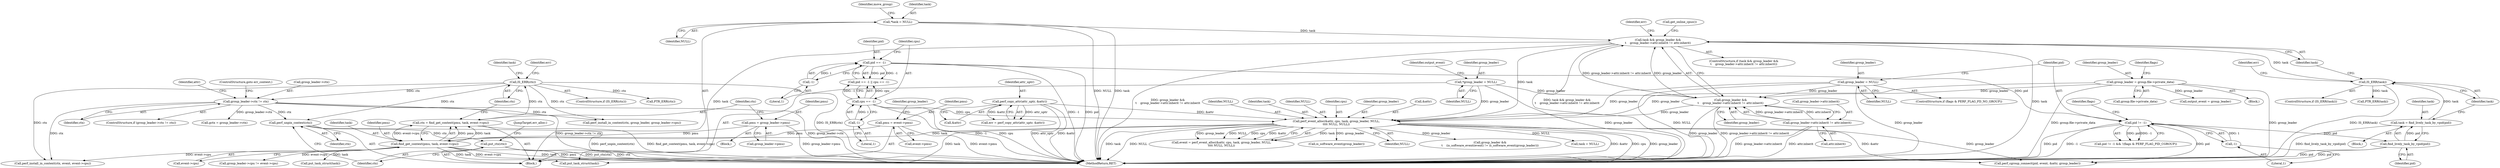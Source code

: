digraph "0_linux_f63a8daa5812afef4f06c962351687e1ff9ccb2b@pointer" {
"1000657" [label="(Call,perf_unpin_context(ctx))"];
"1000436" [label="(Call,IS_ERR(ctx))"];
"1000427" [label="(Call,ctx = find_get_context(pmu, task, event->cpu))"];
"1000429" [label="(Call,find_get_context(pmu, task, event->cpu))"];
"1000408" [label="(Call,pmu = group_leader->pmu)"];
"1000390" [label="(Call,pmu = event->pmu)"];
"1000333" [label="(Call,perf_event_alloc(&attr, cpu, task, group_leader, NULL,\n\t\t\t\t NULL, NULL))"];
"1000174" [label="(Call,perf_copy_attr(attr_uptr, &attr))"];
"1000226" [label="(Call,cpu == -1)"];
"1000228" [label="(Call,-1)"];
"1000311" [label="(Call,task && group_leader &&\n\t    group_leader->attr.inherit != attr.inherit)"];
"1000302" [label="(Call,IS_ERR(task))"];
"1000297" [label="(Call,task = find_lively_task_by_vpid(pid))"];
"1000299" [label="(Call,find_lively_task_by_vpid(pid))"];
"1000288" [label="(Call,pid != -1)"];
"1000222" [label="(Call,pid == -1)"];
"1000224" [label="(Call,-1)"];
"1000290" [label="(Call,-1)"];
"1000151" [label="(Call,*task = NULL)"];
"1000313" [label="(Call,group_leader &&\n\t    group_leader->attr.inherit != attr.inherit)"];
"1000283" [label="(Call,group_leader = NULL)"];
"1000131" [label="(Call,*group_leader = NULL)"];
"1000265" [label="(Call,group_leader = group.file->private_data)"];
"1000315" [label="(Call,group_leader->attr.inherit != attr.inherit)"];
"1000492" [label="(Call,group_leader->ctx != ctx)"];
"1000659" [label="(Call,put_ctx(ctx))"];
"1000174" [label="(Call,perf_copy_attr(attr_uptr, &attr))"];
"1000172" [label="(Call,err = perf_copy_attr(attr_uptr, &attr))"];
"1000265" [label="(Call,group_leader = group.file->private_data)"];
"1000339" [label="(Identifier,NULL)"];
"1000175" [label="(Identifier,attr_uptr)"];
"1000255" [label="(Block,)"];
"1000307" [label="(Call,PTR_ERR(task))"];
"1000290" [label="(Call,-1)"];
"1000436" [label="(Call,IS_ERR(ctx))"];
"1000326" [label="(Identifier,err)"];
"1000151" [label="(Call,*task = NULL)"];
"1000287" [label="(Call,pid != -1 && !(flags & PERF_FLAG_PID_CGROUP))"];
"1000224" [label="(Call,-1)"];
"1000176" [label="(Call,&attr)"];
"1000306" [label="(Identifier,err)"];
"1000267" [label="(Call,group.file->private_data)"];
"1000341" [label="(Identifier,NULL)"];
"1000391" [label="(Identifier,pmu)"];
"1000274" [label="(Identifier,flags)"];
"1000296" [label="(Block,)"];
"1000336" [label="(Identifier,cpu)"];
"1000430" [label="(Identifier,pmu)"];
"1000158" [label="(Identifier,move_group)"];
"1000313" [label="(Call,group_leader &&\n\t    group_leader->attr.inherit != attr.inherit)"];
"1000392" [label="(Call,event->pmu)"];
"1000397" [label="(Identifier,group_leader)"];
"1000408" [label="(Call,pmu = group_leader->pmu)"];
"1000440" [label="(Identifier,err)"];
"1000410" [label="(Call,group_leader->pmu)"];
"1000427" [label="(Call,ctx = find_get_context(pmu, task, event->cpu))"];
"1000657" [label="(Call,perf_unpin_context(ctx))"];
"1000491" [label="(ControlStructure,if (group_leader->ctx != ctx))"];
"1000279" [label="(ControlStructure,if (flags & PERF_FLAG_FD_NO_GROUP))"];
"1000285" [label="(Identifier,NULL)"];
"1000312" [label="(Identifier,task)"];
"1000493" [label="(Call,group_leader->ctx)"];
"1000597" [label="(Call,perf_install_in_context(ctx, event, event->cpu))"];
"1000223" [label="(Identifier,pid)"];
"1000390" [label="(Call,pmu = event->pmu)"];
"1000396" [label="(Call,group_leader &&\n\t    (is_software_event(event) != is_software_event(group_leader)))"];
"1000229" [label="(Literal,1)"];
"1000303" [label="(Identifier,task)"];
"1000276" [label="(Call,output_event = group_leader)"];
"1000302" [label="(Call,IS_ERR(task))"];
"1000445" [label="(Identifier,task)"];
"1000501" [label="(Identifier,attr)"];
"1000315" [label="(Call,group_leader->attr.inherit != attr.inherit)"];
"1000221" [label="(Call,pid == -1 || cpu == -1)"];
"1000338" [label="(Identifier,group_leader)"];
"1000658" [label="(Identifier,ctx)"];
"1000431" [label="(Identifier,task)"];
"1000435" [label="(ControlStructure,if (IS_ERR(ctx)))"];
"1000289" [label="(Identifier,pid)"];
"1000441" [label="(Call,PTR_ERR(ctx))"];
"1000449" [label="(Call,task = NULL)"];
"1000660" [label="(Identifier,ctx)"];
"1000222" [label="(Call,pid == -1)"];
"1000669" [label="(Call,put_task_struct(task))"];
"1000429" [label="(Call,find_get_context(pmu, task, event->cpu))"];
"1000316" [label="(Call,group_leader->attr.inherit)"];
"1000428" [label="(Identifier,ctx)"];
"1000580" [label="(Call,perf_install_in_context(ctx, group_leader, group_leader->cpu))"];
"1000659" [label="(Call,put_ctx(ctx))"];
"1000133" [label="(Identifier,NULL)"];
"1000288" [label="(Call,pid != -1)"];
"1000538" [label="(Call,gctx = group_leader->ctx)"];
"1000299" [label="(Call,find_lively_task_by_vpid(pid))"];
"1000331" [label="(Call,event = perf_event_alloc(&attr, cpu, task, group_leader, NULL,\n\t\t\t\t NULL, NULL))"];
"1000330" [label="(Call,get_online_cpus())"];
"1000297" [label="(Call,task = find_lively_task_by_vpid(pid))"];
"1000294" [label="(Identifier,flags)"];
"1000132" [label="(Identifier,group_leader)"];
"1000131" [label="(Call,*group_leader = NULL)"];
"1000481" [label="(Call,group_leader->cpu != event->cpu)"];
"1000225" [label="(Literal,1)"];
"1000492" [label="(Call,group_leader->ctx != ctx)"];
"1000298" [label="(Identifier,task)"];
"1000334" [label="(Call,&attr)"];
"1000311" [label="(Call,task && group_leader &&\n\t    group_leader->attr.inherit != attr.inherit)"];
"1000661" [label="(JumpTarget,err_alloc:)"];
"1000227" [label="(Identifier,cpu)"];
"1000291" [label="(Literal,1)"];
"1000679" [label="(MethodReturn,RET)"];
"1000401" [label="(Call,is_software_event(group_leader))"];
"1000333" [label="(Call,perf_event_alloc(&attr, cpu, task, group_leader, NULL,\n\t\t\t\t NULL, NULL))"];
"1000437" [label="(Identifier,ctx)"];
"1000407" [label="(Block,)"];
"1000447" [label="(Call,put_task_struct(task))"];
"1000226" [label="(Call,cpu == -1)"];
"1000340" [label="(Identifier,NULL)"];
"1000314" [label="(Identifier,group_leader)"];
"1000310" [label="(ControlStructure,if (task && group_leader &&\n\t    group_leader->attr.inherit != attr.inherit))"];
"1000283" [label="(Call,group_leader = NULL)"];
"1000432" [label="(Call,event->cpu)"];
"1000496" [label="(Identifier,ctx)"];
"1000284" [label="(Identifier,group_leader)"];
"1000301" [label="(ControlStructure,if (IS_ERR(task)))"];
"1000337" [label="(Identifier,task)"];
"1000152" [label="(Identifier,task)"];
"1000153" [label="(Identifier,NULL)"];
"1000497" [label="(ControlStructure,goto err_context;)"];
"1000409" [label="(Identifier,pmu)"];
"1000358" [label="(Call,perf_cgroup_connect(pid, event, &attr, group_leader))"];
"1000136" [label="(Identifier,output_event)"];
"1000300" [label="(Identifier,pid)"];
"1000129" [label="(Block,)"];
"1000321" [label="(Call,attr.inherit)"];
"1000228" [label="(Call,-1)"];
"1000266" [label="(Identifier,group_leader)"];
"1000657" -> "1000129"  [label="AST: "];
"1000657" -> "1000658"  [label="CFG: "];
"1000658" -> "1000657"  [label="AST: "];
"1000660" -> "1000657"  [label="CFG: "];
"1000657" -> "1000679"  [label="DDG: perf_unpin_context(ctx)"];
"1000436" -> "1000657"  [label="DDG: ctx"];
"1000492" -> "1000657"  [label="DDG: ctx"];
"1000657" -> "1000659"  [label="DDG: ctx"];
"1000436" -> "1000435"  [label="AST: "];
"1000436" -> "1000437"  [label="CFG: "];
"1000437" -> "1000436"  [label="AST: "];
"1000440" -> "1000436"  [label="CFG: "];
"1000445" -> "1000436"  [label="CFG: "];
"1000436" -> "1000679"  [label="DDG: IS_ERR(ctx)"];
"1000427" -> "1000436"  [label="DDG: ctx"];
"1000436" -> "1000441"  [label="DDG: ctx"];
"1000436" -> "1000492"  [label="DDG: ctx"];
"1000436" -> "1000580"  [label="DDG: ctx"];
"1000436" -> "1000597"  [label="DDG: ctx"];
"1000427" -> "1000129"  [label="AST: "];
"1000427" -> "1000429"  [label="CFG: "];
"1000428" -> "1000427"  [label="AST: "];
"1000429" -> "1000427"  [label="AST: "];
"1000437" -> "1000427"  [label="CFG: "];
"1000427" -> "1000679"  [label="DDG: find_get_context(pmu, task, event->cpu)"];
"1000429" -> "1000427"  [label="DDG: pmu"];
"1000429" -> "1000427"  [label="DDG: task"];
"1000429" -> "1000427"  [label="DDG: event->cpu"];
"1000429" -> "1000432"  [label="CFG: "];
"1000430" -> "1000429"  [label="AST: "];
"1000431" -> "1000429"  [label="AST: "];
"1000432" -> "1000429"  [label="AST: "];
"1000429" -> "1000679"  [label="DDG: event->cpu"];
"1000429" -> "1000679"  [label="DDG: task"];
"1000429" -> "1000679"  [label="DDG: pmu"];
"1000408" -> "1000429"  [label="DDG: pmu"];
"1000390" -> "1000429"  [label="DDG: pmu"];
"1000333" -> "1000429"  [label="DDG: task"];
"1000429" -> "1000447"  [label="DDG: task"];
"1000429" -> "1000481"  [label="DDG: event->cpu"];
"1000429" -> "1000597"  [label="DDG: event->cpu"];
"1000429" -> "1000669"  [label="DDG: task"];
"1000408" -> "1000407"  [label="AST: "];
"1000408" -> "1000410"  [label="CFG: "];
"1000409" -> "1000408"  [label="AST: "];
"1000410" -> "1000408"  [label="AST: "];
"1000428" -> "1000408"  [label="CFG: "];
"1000408" -> "1000679"  [label="DDG: group_leader->pmu"];
"1000390" -> "1000129"  [label="AST: "];
"1000390" -> "1000392"  [label="CFG: "];
"1000391" -> "1000390"  [label="AST: "];
"1000392" -> "1000390"  [label="AST: "];
"1000397" -> "1000390"  [label="CFG: "];
"1000390" -> "1000679"  [label="DDG: event->pmu"];
"1000333" -> "1000331"  [label="AST: "];
"1000333" -> "1000341"  [label="CFG: "];
"1000334" -> "1000333"  [label="AST: "];
"1000336" -> "1000333"  [label="AST: "];
"1000337" -> "1000333"  [label="AST: "];
"1000338" -> "1000333"  [label="AST: "];
"1000339" -> "1000333"  [label="AST: "];
"1000340" -> "1000333"  [label="AST: "];
"1000341" -> "1000333"  [label="AST: "];
"1000331" -> "1000333"  [label="CFG: "];
"1000333" -> "1000679"  [label="DDG: NULL"];
"1000333" -> "1000679"  [label="DDG: &attr"];
"1000333" -> "1000679"  [label="DDG: cpu"];
"1000333" -> "1000679"  [label="DDG: group_leader"];
"1000333" -> "1000679"  [label="DDG: task"];
"1000333" -> "1000331"  [label="DDG: task"];
"1000333" -> "1000331"  [label="DDG: group_leader"];
"1000333" -> "1000331"  [label="DDG: NULL"];
"1000333" -> "1000331"  [label="DDG: cpu"];
"1000333" -> "1000331"  [label="DDG: &attr"];
"1000174" -> "1000333"  [label="DDG: &attr"];
"1000226" -> "1000333"  [label="DDG: cpu"];
"1000311" -> "1000333"  [label="DDG: task"];
"1000283" -> "1000333"  [label="DDG: group_leader"];
"1000131" -> "1000333"  [label="DDG: group_leader"];
"1000265" -> "1000333"  [label="DDG: group_leader"];
"1000313" -> "1000333"  [label="DDG: group_leader"];
"1000333" -> "1000358"  [label="DDG: &attr"];
"1000333" -> "1000358"  [label="DDG: group_leader"];
"1000333" -> "1000396"  [label="DDG: group_leader"];
"1000333" -> "1000401"  [label="DDG: group_leader"];
"1000333" -> "1000449"  [label="DDG: NULL"];
"1000333" -> "1000669"  [label="DDG: task"];
"1000174" -> "1000172"  [label="AST: "];
"1000174" -> "1000176"  [label="CFG: "];
"1000175" -> "1000174"  [label="AST: "];
"1000176" -> "1000174"  [label="AST: "];
"1000172" -> "1000174"  [label="CFG: "];
"1000174" -> "1000679"  [label="DDG: &attr"];
"1000174" -> "1000679"  [label="DDG: attr_uptr"];
"1000174" -> "1000172"  [label="DDG: attr_uptr"];
"1000174" -> "1000172"  [label="DDG: &attr"];
"1000226" -> "1000221"  [label="AST: "];
"1000226" -> "1000228"  [label="CFG: "];
"1000227" -> "1000226"  [label="AST: "];
"1000228" -> "1000226"  [label="AST: "];
"1000221" -> "1000226"  [label="CFG: "];
"1000226" -> "1000679"  [label="DDG: cpu"];
"1000226" -> "1000679"  [label="DDG: -1"];
"1000226" -> "1000221"  [label="DDG: cpu"];
"1000226" -> "1000221"  [label="DDG: -1"];
"1000228" -> "1000226"  [label="DDG: 1"];
"1000228" -> "1000229"  [label="CFG: "];
"1000229" -> "1000228"  [label="AST: "];
"1000311" -> "1000310"  [label="AST: "];
"1000311" -> "1000312"  [label="CFG: "];
"1000311" -> "1000313"  [label="CFG: "];
"1000312" -> "1000311"  [label="AST: "];
"1000313" -> "1000311"  [label="AST: "];
"1000326" -> "1000311"  [label="CFG: "];
"1000330" -> "1000311"  [label="CFG: "];
"1000311" -> "1000679"  [label="DDG: task"];
"1000311" -> "1000679"  [label="DDG: group_leader &&\n\t    group_leader->attr.inherit != attr.inherit"];
"1000311" -> "1000679"  [label="DDG: task && group_leader &&\n\t    group_leader->attr.inherit != attr.inherit"];
"1000302" -> "1000311"  [label="DDG: task"];
"1000151" -> "1000311"  [label="DDG: task"];
"1000313" -> "1000311"  [label="DDG: group_leader"];
"1000313" -> "1000311"  [label="DDG: group_leader->attr.inherit != attr.inherit"];
"1000311" -> "1000669"  [label="DDG: task"];
"1000302" -> "1000301"  [label="AST: "];
"1000302" -> "1000303"  [label="CFG: "];
"1000303" -> "1000302"  [label="AST: "];
"1000306" -> "1000302"  [label="CFG: "];
"1000312" -> "1000302"  [label="CFG: "];
"1000302" -> "1000679"  [label="DDG: IS_ERR(task)"];
"1000297" -> "1000302"  [label="DDG: task"];
"1000302" -> "1000307"  [label="DDG: task"];
"1000297" -> "1000296"  [label="AST: "];
"1000297" -> "1000299"  [label="CFG: "];
"1000298" -> "1000297"  [label="AST: "];
"1000299" -> "1000297"  [label="AST: "];
"1000303" -> "1000297"  [label="CFG: "];
"1000297" -> "1000679"  [label="DDG: find_lively_task_by_vpid(pid)"];
"1000299" -> "1000297"  [label="DDG: pid"];
"1000299" -> "1000300"  [label="CFG: "];
"1000300" -> "1000299"  [label="AST: "];
"1000299" -> "1000679"  [label="DDG: pid"];
"1000288" -> "1000299"  [label="DDG: pid"];
"1000299" -> "1000358"  [label="DDG: pid"];
"1000288" -> "1000287"  [label="AST: "];
"1000288" -> "1000290"  [label="CFG: "];
"1000289" -> "1000288"  [label="AST: "];
"1000290" -> "1000288"  [label="AST: "];
"1000294" -> "1000288"  [label="CFG: "];
"1000287" -> "1000288"  [label="CFG: "];
"1000288" -> "1000679"  [label="DDG: -1"];
"1000288" -> "1000679"  [label="DDG: pid"];
"1000288" -> "1000287"  [label="DDG: pid"];
"1000288" -> "1000287"  [label="DDG: -1"];
"1000222" -> "1000288"  [label="DDG: pid"];
"1000290" -> "1000288"  [label="DDG: 1"];
"1000288" -> "1000358"  [label="DDG: pid"];
"1000222" -> "1000221"  [label="AST: "];
"1000222" -> "1000224"  [label="CFG: "];
"1000223" -> "1000222"  [label="AST: "];
"1000224" -> "1000222"  [label="AST: "];
"1000227" -> "1000222"  [label="CFG: "];
"1000221" -> "1000222"  [label="CFG: "];
"1000222" -> "1000679"  [label="DDG: pid"];
"1000222" -> "1000679"  [label="DDG: -1"];
"1000222" -> "1000221"  [label="DDG: pid"];
"1000222" -> "1000221"  [label="DDG: -1"];
"1000224" -> "1000222"  [label="DDG: 1"];
"1000224" -> "1000225"  [label="CFG: "];
"1000225" -> "1000224"  [label="AST: "];
"1000290" -> "1000291"  [label="CFG: "];
"1000291" -> "1000290"  [label="AST: "];
"1000151" -> "1000129"  [label="AST: "];
"1000151" -> "1000153"  [label="CFG: "];
"1000152" -> "1000151"  [label="AST: "];
"1000153" -> "1000151"  [label="AST: "];
"1000158" -> "1000151"  [label="CFG: "];
"1000151" -> "1000679"  [label="DDG: task"];
"1000151" -> "1000679"  [label="DDG: NULL"];
"1000313" -> "1000314"  [label="CFG: "];
"1000313" -> "1000315"  [label="CFG: "];
"1000314" -> "1000313"  [label="AST: "];
"1000315" -> "1000313"  [label="AST: "];
"1000313" -> "1000679"  [label="DDG: group_leader->attr.inherit != attr.inherit"];
"1000313" -> "1000679"  [label="DDG: group_leader"];
"1000283" -> "1000313"  [label="DDG: group_leader"];
"1000131" -> "1000313"  [label="DDG: group_leader"];
"1000265" -> "1000313"  [label="DDG: group_leader"];
"1000315" -> "1000313"  [label="DDG: group_leader->attr.inherit"];
"1000315" -> "1000313"  [label="DDG: attr.inherit"];
"1000283" -> "1000279"  [label="AST: "];
"1000283" -> "1000285"  [label="CFG: "];
"1000284" -> "1000283"  [label="AST: "];
"1000285" -> "1000283"  [label="AST: "];
"1000289" -> "1000283"  [label="CFG: "];
"1000283" -> "1000679"  [label="DDG: NULL"];
"1000283" -> "1000679"  [label="DDG: group_leader"];
"1000131" -> "1000129"  [label="AST: "];
"1000131" -> "1000133"  [label="CFG: "];
"1000132" -> "1000131"  [label="AST: "];
"1000133" -> "1000131"  [label="AST: "];
"1000136" -> "1000131"  [label="CFG: "];
"1000131" -> "1000679"  [label="DDG: group_leader"];
"1000265" -> "1000255"  [label="AST: "];
"1000265" -> "1000267"  [label="CFG: "];
"1000266" -> "1000265"  [label="AST: "];
"1000267" -> "1000265"  [label="AST: "];
"1000274" -> "1000265"  [label="CFG: "];
"1000265" -> "1000679"  [label="DDG: group.file->private_data"];
"1000265" -> "1000679"  [label="DDG: group_leader"];
"1000265" -> "1000276"  [label="DDG: group_leader"];
"1000315" -> "1000321"  [label="CFG: "];
"1000316" -> "1000315"  [label="AST: "];
"1000321" -> "1000315"  [label="AST: "];
"1000315" -> "1000679"  [label="DDG: group_leader->attr.inherit"];
"1000315" -> "1000679"  [label="DDG: attr.inherit"];
"1000492" -> "1000491"  [label="AST: "];
"1000492" -> "1000496"  [label="CFG: "];
"1000493" -> "1000492"  [label="AST: "];
"1000496" -> "1000492"  [label="AST: "];
"1000497" -> "1000492"  [label="CFG: "];
"1000501" -> "1000492"  [label="CFG: "];
"1000492" -> "1000679"  [label="DDG: group_leader->ctx"];
"1000492" -> "1000679"  [label="DDG: group_leader->ctx != ctx"];
"1000492" -> "1000538"  [label="DDG: group_leader->ctx"];
"1000492" -> "1000580"  [label="DDG: ctx"];
"1000492" -> "1000597"  [label="DDG: ctx"];
"1000659" -> "1000129"  [label="AST: "];
"1000659" -> "1000660"  [label="CFG: "];
"1000660" -> "1000659"  [label="AST: "];
"1000661" -> "1000659"  [label="CFG: "];
"1000659" -> "1000679"  [label="DDG: ctx"];
"1000659" -> "1000679"  [label="DDG: put_ctx(ctx)"];
}
